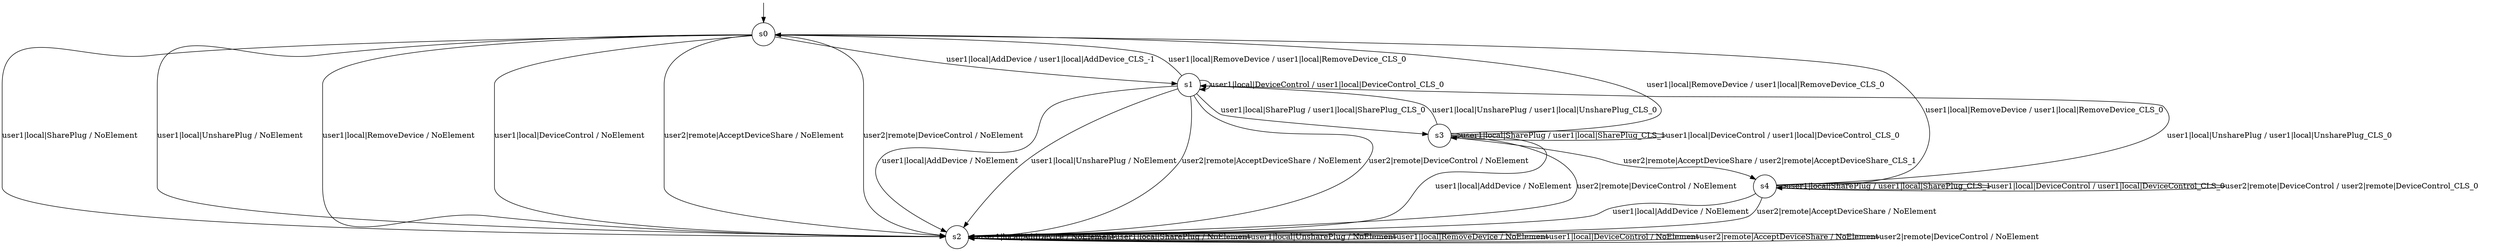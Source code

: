 digraph g {

	s0 [shape="circle" label="s0"];
	s1 [shape="circle" label="s1"];
	s2 [shape="circle" label="s2"];
	s3 [shape="circle" label="s3"];
	s4 [shape="circle" label="s4"];
	s0 -> s1 [label="user1|local|AddDevice / user1|local|AddDevice_CLS_-1"];
	s0 -> s2 [label="user1|local|SharePlug / NoElement"];
	s0 -> s2 [label="user1|local|UnsharePlug / NoElement"];
	s0 -> s2 [label="user1|local|RemoveDevice / NoElement"];
	s0 -> s2 [label="user1|local|DeviceControl / NoElement"];
	s0 -> s2 [label="user2|remote|AcceptDeviceShare / NoElement"];
	s0 -> s2 [label="user2|remote|DeviceControl / NoElement"];
	s1 -> s2 [label="user1|local|AddDevice / NoElement"];
	s1 -> s3 [label="user1|local|SharePlug / user1|local|SharePlug_CLS_0"];
	s1 -> s2 [label="user1|local|UnsharePlug / NoElement"];
	s1 -> s0 [label="user1|local|RemoveDevice / user1|local|RemoveDevice_CLS_0"];
	s1 -> s1 [label="user1|local|DeviceControl / user1|local|DeviceControl_CLS_0"];
	s1 -> s2 [label="user2|remote|AcceptDeviceShare / NoElement"];
	s1 -> s2 [label="user2|remote|DeviceControl / NoElement"];
	s2 -> s2 [label="user1|local|AddDevice / NoElement"];
	s2 -> s2 [label="user1|local|SharePlug / NoElement"];
	s2 -> s2 [label="user1|local|UnsharePlug / NoElement"];
	s2 -> s2 [label="user1|local|RemoveDevice / NoElement"];
	s2 -> s2 [label="user1|local|DeviceControl / NoElement"];
	s2 -> s2 [label="user2|remote|AcceptDeviceShare / NoElement"];
	s2 -> s2 [label="user2|remote|DeviceControl / NoElement"];
	s3 -> s2 [label="user1|local|AddDevice / NoElement"];
	s3 -> s3 [label="user1|local|SharePlug / user1|local|SharePlug_CLS_1"];
	s3 -> s1 [label="user1|local|UnsharePlug / user1|local|UnsharePlug_CLS_0"];
	s3 -> s0 [label="user1|local|RemoveDevice / user1|local|RemoveDevice_CLS_0"];
	s3 -> s3 [label="user1|local|DeviceControl / user1|local|DeviceControl_CLS_0"];
	s3 -> s4 [label="user2|remote|AcceptDeviceShare / user2|remote|AcceptDeviceShare_CLS_1"];
	s3 -> s2 [label="user2|remote|DeviceControl / NoElement"];
	s4 -> s2 [label="user1|local|AddDevice / NoElement"];
	s4 -> s4 [label="user1|local|SharePlug / user1|local|SharePlug_CLS_1"];
	s4 -> s1 [label="user1|local|UnsharePlug / user1|local|UnsharePlug_CLS_0"];
	s4 -> s0 [label="user1|local|RemoveDevice / user1|local|RemoveDevice_CLS_0"];
	s4 -> s4 [label="user1|local|DeviceControl / user1|local|DeviceControl_CLS_0"];
	s4 -> s2 [label="user2|remote|AcceptDeviceShare / NoElement"];
	s4 -> s4 [label="user2|remote|DeviceControl / user2|remote|DeviceControl_CLS_0"];

__start0 [label="" shape="none" width="0" height="0"];
__start0 -> s0;

}
